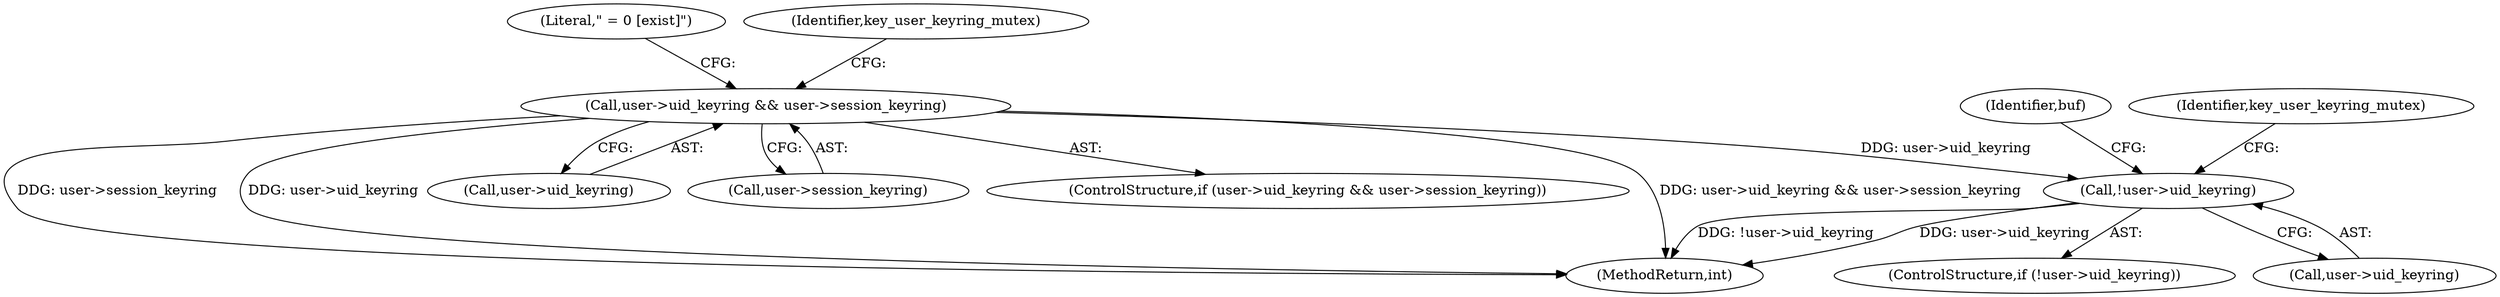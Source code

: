 digraph "0_linux_237bbd29f7a049d310d907f4b2716a7feef9abf3_1@pointer" {
"1000163" [label="(Call,!user->uid_keyring)"];
"1000144" [label="(Call,user->uid_keyring && user->session_keyring)"];
"1000153" [label="(Literal,\" = 0 [exist]\")"];
"1000284" [label="(MethodReturn,int)"];
"1000162" [label="(ControlStructure,if (!user->uid_keyring))"];
"1000145" [label="(Call,user->uid_keyring)"];
"1000163" [label="(Call,!user->uid_keyring)"];
"1000158" [label="(Identifier,key_user_keyring_mutex)"];
"1000164" [label="(Call,user->uid_keyring)"];
"1000148" [label="(Call,user->session_keyring)"];
"1000169" [label="(Identifier,buf)"];
"1000143" [label="(ControlStructure,if (user->uid_keyring && user->session_keyring))"];
"1000144" [label="(Call,user->uid_keyring && user->session_keyring)"];
"1000264" [label="(Identifier,key_user_keyring_mutex)"];
"1000163" -> "1000162"  [label="AST: "];
"1000163" -> "1000164"  [label="CFG: "];
"1000164" -> "1000163"  [label="AST: "];
"1000169" -> "1000163"  [label="CFG: "];
"1000264" -> "1000163"  [label="CFG: "];
"1000163" -> "1000284"  [label="DDG: !user->uid_keyring"];
"1000163" -> "1000284"  [label="DDG: user->uid_keyring"];
"1000144" -> "1000163"  [label="DDG: user->uid_keyring"];
"1000144" -> "1000143"  [label="AST: "];
"1000144" -> "1000145"  [label="CFG: "];
"1000144" -> "1000148"  [label="CFG: "];
"1000145" -> "1000144"  [label="AST: "];
"1000148" -> "1000144"  [label="AST: "];
"1000153" -> "1000144"  [label="CFG: "];
"1000158" -> "1000144"  [label="CFG: "];
"1000144" -> "1000284"  [label="DDG: user->uid_keyring && user->session_keyring"];
"1000144" -> "1000284"  [label="DDG: user->session_keyring"];
"1000144" -> "1000284"  [label="DDG: user->uid_keyring"];
}
